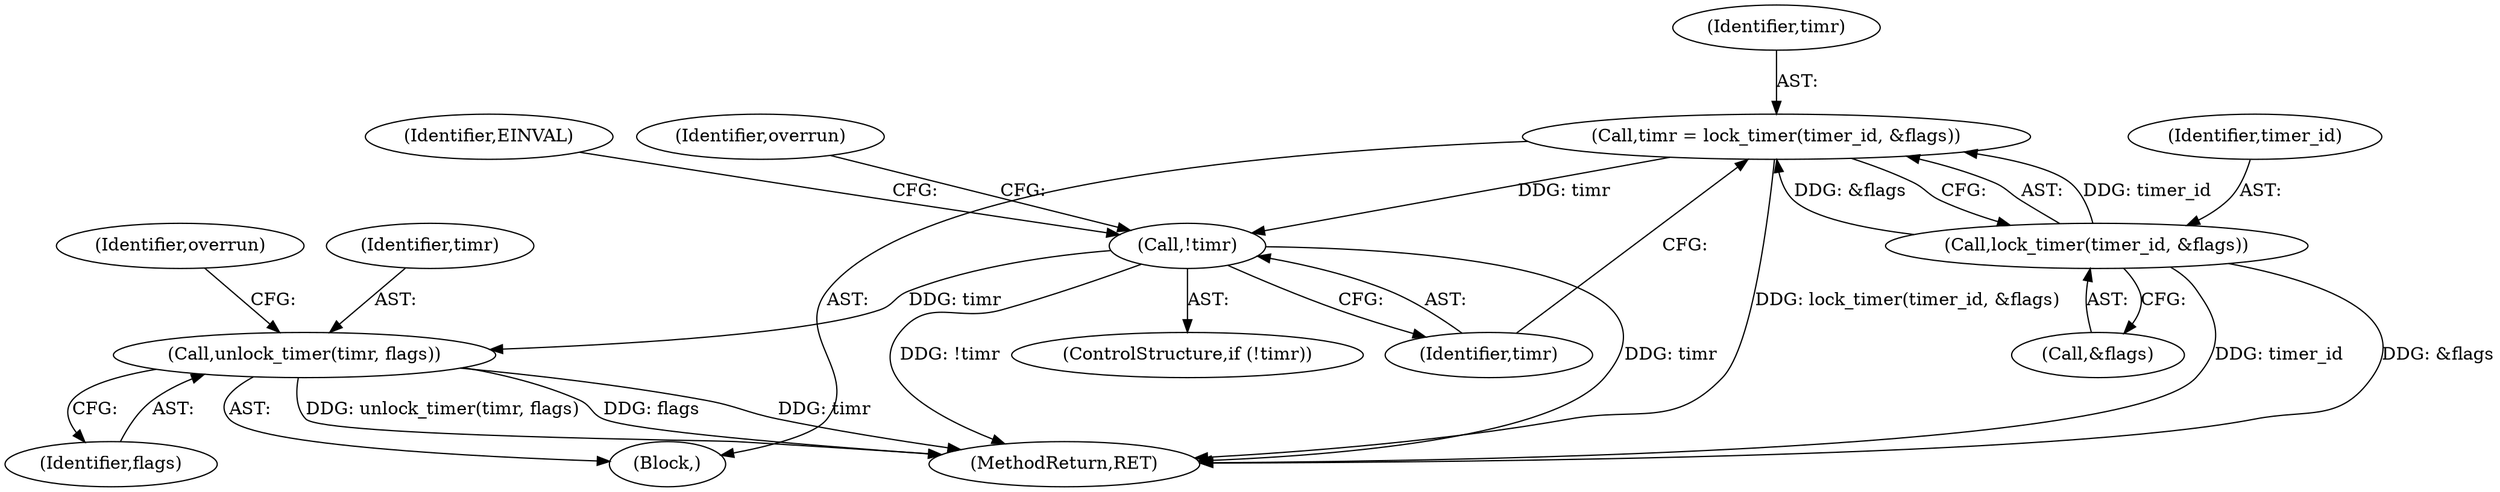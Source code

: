 digraph "0_linux_78c9c4dfbf8c04883941445a195276bb4bb92c76_0@pointer" {
"1000108" [label="(Call,timr = lock_timer(timer_id, &flags))"];
"1000110" [label="(Call,lock_timer(timer_id, &flags))"];
"1000115" [label="(Call,!timr)"];
"1000125" [label="(Call,unlock_timer(timr, flags))"];
"1000121" [label="(Identifier,overrun)"];
"1000114" [label="(ControlStructure,if (!timr))"];
"1000125" [label="(Call,unlock_timer(timr, flags))"];
"1000104" [label="(Block,)"];
"1000108" [label="(Call,timr = lock_timer(timer_id, &flags))"];
"1000116" [label="(Identifier,timr)"];
"1000130" [label="(MethodReturn,RET)"];
"1000126" [label="(Identifier,timr)"];
"1000110" [label="(Call,lock_timer(timer_id, &flags))"];
"1000112" [label="(Call,&flags)"];
"1000129" [label="(Identifier,overrun)"];
"1000127" [label="(Identifier,flags)"];
"1000119" [label="(Identifier,EINVAL)"];
"1000111" [label="(Identifier,timer_id)"];
"1000115" [label="(Call,!timr)"];
"1000109" [label="(Identifier,timr)"];
"1000108" -> "1000104"  [label="AST: "];
"1000108" -> "1000110"  [label="CFG: "];
"1000109" -> "1000108"  [label="AST: "];
"1000110" -> "1000108"  [label="AST: "];
"1000116" -> "1000108"  [label="CFG: "];
"1000108" -> "1000130"  [label="DDG: lock_timer(timer_id, &flags)"];
"1000110" -> "1000108"  [label="DDG: timer_id"];
"1000110" -> "1000108"  [label="DDG: &flags"];
"1000108" -> "1000115"  [label="DDG: timr"];
"1000110" -> "1000112"  [label="CFG: "];
"1000111" -> "1000110"  [label="AST: "];
"1000112" -> "1000110"  [label="AST: "];
"1000110" -> "1000130"  [label="DDG: &flags"];
"1000110" -> "1000130"  [label="DDG: timer_id"];
"1000115" -> "1000114"  [label="AST: "];
"1000115" -> "1000116"  [label="CFG: "];
"1000116" -> "1000115"  [label="AST: "];
"1000119" -> "1000115"  [label="CFG: "];
"1000121" -> "1000115"  [label="CFG: "];
"1000115" -> "1000130"  [label="DDG: !timr"];
"1000115" -> "1000130"  [label="DDG: timr"];
"1000115" -> "1000125"  [label="DDG: timr"];
"1000125" -> "1000104"  [label="AST: "];
"1000125" -> "1000127"  [label="CFG: "];
"1000126" -> "1000125"  [label="AST: "];
"1000127" -> "1000125"  [label="AST: "];
"1000129" -> "1000125"  [label="CFG: "];
"1000125" -> "1000130"  [label="DDG: timr"];
"1000125" -> "1000130"  [label="DDG: unlock_timer(timr, flags)"];
"1000125" -> "1000130"  [label="DDG: flags"];
}
